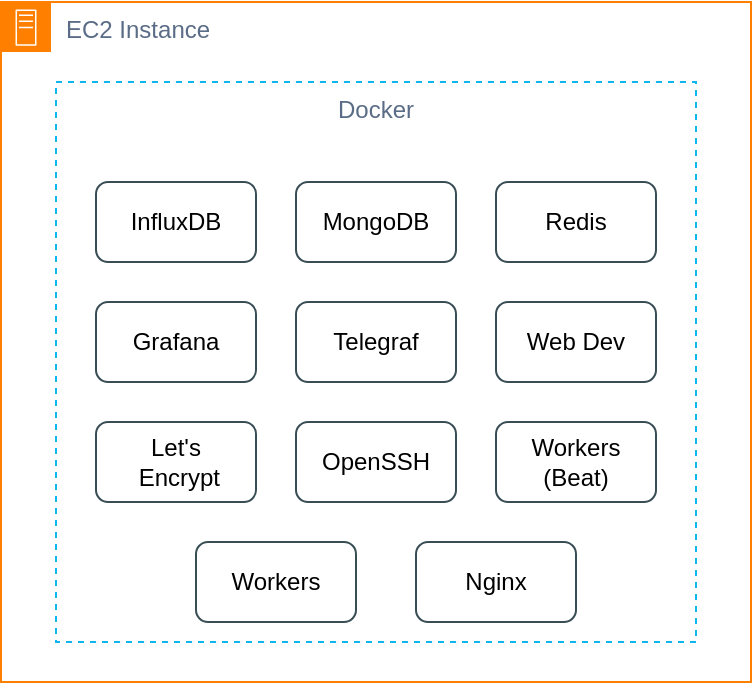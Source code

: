 <mxfile>
    <diagram id="IU7TK99nfvstUe6ienF9" name="Page-1">
        <mxGraphModel dx="1153" dy="479" grid="1" gridSize="10" guides="1" tooltips="1" connect="1" arrows="1" fold="1" page="1" pageScale="1" pageWidth="827" pageHeight="1169" math="0" shadow="0">
            <root>
                <mxCell id="0"/>
                <mxCell id="1" parent="0"/>
                <mxCell id="20" value="EC2 Instance" style="points=[[0,0],[0.25,0],[0.5,0],[0.75,0],[1,0],[1,0.25],[1,0.5],[1,0.75],[1,1],[0.75,1],[0.5,1],[0.25,1],[0,1],[0,0.75],[0,0.5],[0,0.25]];outlineConnect=0;gradientColor=none;html=1;whiteSpace=wrap;fontSize=12;fontStyle=0;container=1;pointerEvents=0;collapsible=0;recursiveResize=0;shape=mxgraph.aws4.group;grIcon=mxgraph.aws4.group_on_premise;strokeColor=#FF8000;fillColor=none;verticalAlign=top;align=left;spacingLeft=30;fontColor=#5A6C86;dashed=0;" vertex="1" parent="1">
                    <mxGeometry x="182.5" y="60" width="375" height="340" as="geometry"/>
                </mxCell>
                <mxCell id="19" value="Docker" style="fillColor=none;strokeColor=#0db7ed;dashed=1;verticalAlign=top;fontStyle=0;fontColor=#5A6C86;" vertex="1" parent="1">
                    <mxGeometry x="210" y="100" width="320" height="280" as="geometry"/>
                </mxCell>
                <mxCell id="3" value="InfluxDB" style="rounded=1;whiteSpace=wrap;html=1;strokeColor=#384d54;" parent="1" vertex="1">
                    <mxGeometry x="230" y="150" width="80" height="40" as="geometry"/>
                </mxCell>
                <mxCell id="4" value="MongoDB" style="rounded=1;whiteSpace=wrap;html=1;strokeColor=#384d54;" parent="1" vertex="1">
                    <mxGeometry x="330" y="150" width="80" height="40" as="geometry"/>
                </mxCell>
                <mxCell id="6" value="Grafana" style="rounded=1;whiteSpace=wrap;html=1;strokeColor=#384d54;" parent="1" vertex="1">
                    <mxGeometry x="230" y="210" width="80" height="40" as="geometry"/>
                </mxCell>
                <mxCell id="7" value="Telegraf" style="rounded=1;whiteSpace=wrap;html=1;strokeColor=#384d54;" parent="1" vertex="1">
                    <mxGeometry x="330" y="210" width="80" height="40" as="geometry"/>
                </mxCell>
                <mxCell id="9" value="Let's&lt;br&gt;&amp;nbsp;Encrypt" style="rounded=1;whiteSpace=wrap;html=1;strokeColor=#384d54;" parent="1" vertex="1">
                    <mxGeometry x="230" y="270" width="80" height="40" as="geometry"/>
                </mxCell>
                <mxCell id="10" value="Web Dev" style="rounded=1;whiteSpace=wrap;html=1;strokeColor=#384d54;" parent="1" vertex="1">
                    <mxGeometry x="430" y="210" width="80" height="40" as="geometry"/>
                </mxCell>
                <mxCell id="11" value="Redis" style="rounded=1;whiteSpace=wrap;html=1;strokeColor=#384d54;glass=0;shadow=0;sketch=0;strokeWidth=1;" parent="1" vertex="1">
                    <mxGeometry x="430" y="150" width="80" height="40" as="geometry"/>
                </mxCell>
                <mxCell id="12" value="OpenSSH" style="rounded=1;whiteSpace=wrap;html=1;strokeColor=#384d54;" parent="1" vertex="1">
                    <mxGeometry x="330" y="270" width="80" height="40" as="geometry"/>
                </mxCell>
                <mxCell id="13" value="Workers" style="rounded=1;whiteSpace=wrap;html=1;strokeColor=#384d54;" parent="1" vertex="1">
                    <mxGeometry x="280" y="330" width="80" height="40" as="geometry"/>
                </mxCell>
                <mxCell id="14" value="Workers&lt;br&gt;(Beat)" style="rounded=1;whiteSpace=wrap;html=1;strokeColor=#384d54;" parent="1" vertex="1">
                    <mxGeometry x="430" y="270" width="80" height="40" as="geometry"/>
                </mxCell>
                <mxCell id="15" value="Nginx" style="rounded=1;whiteSpace=wrap;html=1;strokeColor=#384d54;" parent="1" vertex="1">
                    <mxGeometry x="390" y="330" width="80" height="40" as="geometry"/>
                </mxCell>
            </root>
        </mxGraphModel>
    </diagram>
</mxfile>